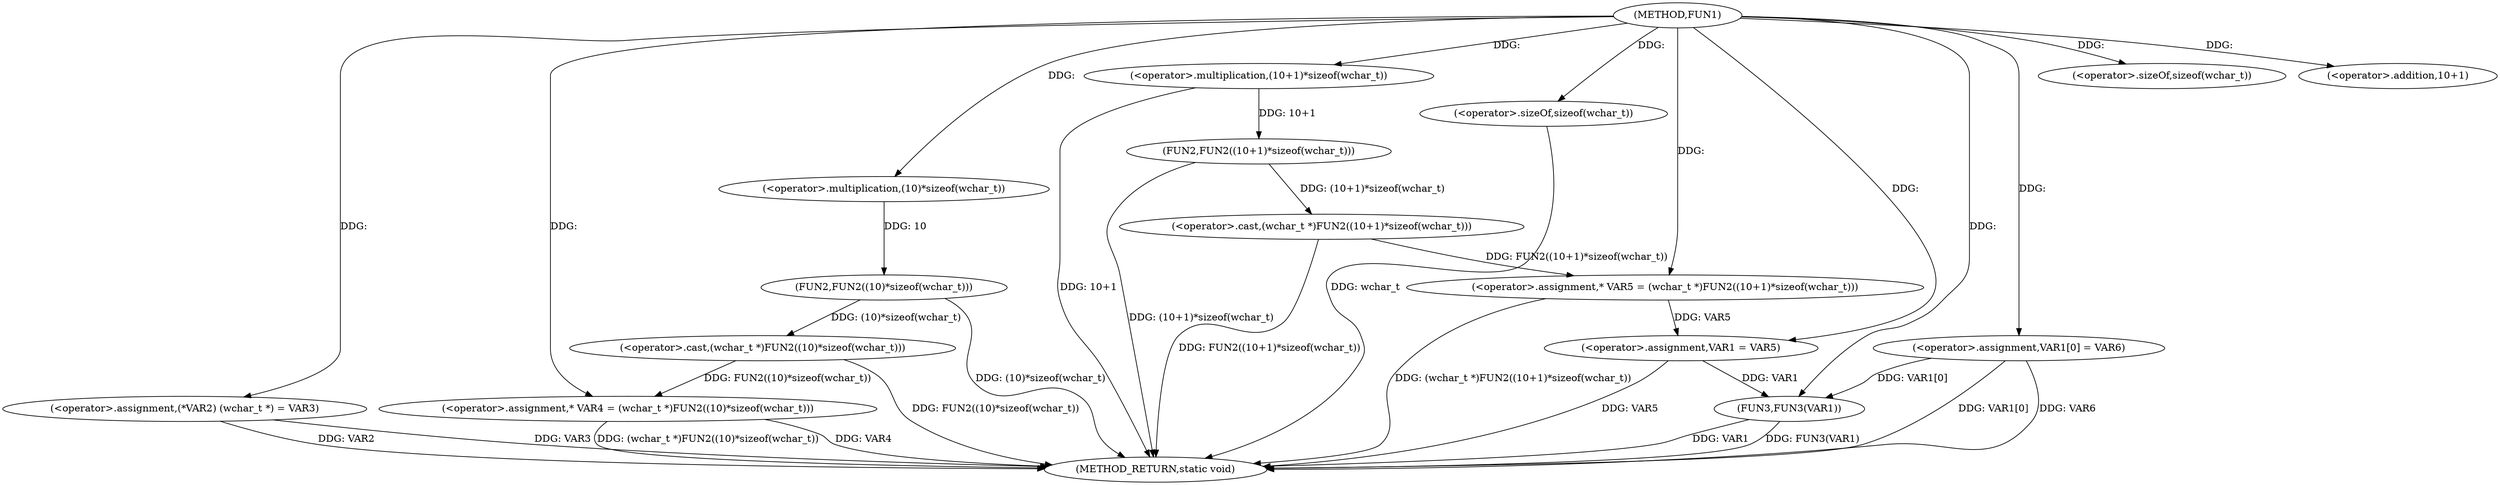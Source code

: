 digraph FUN1 {  
"1000100" [label = "(METHOD,FUN1)" ]
"1000139" [label = "(METHOD_RETURN,static void)" ]
"1000104" [label = "(<operator>.assignment,(*VAR2) (wchar_t *) = VAR3)" ]
"1000108" [label = "(<operator>.assignment,* VAR4 = (wchar_t *)FUN2((10)*sizeof(wchar_t)))" ]
"1000110" [label = "(<operator>.cast,(wchar_t *)FUN2((10)*sizeof(wchar_t)))" ]
"1000112" [label = "(FUN2,FUN2((10)*sizeof(wchar_t)))" ]
"1000113" [label = "(<operator>.multiplication,(10)*sizeof(wchar_t))" ]
"1000115" [label = "(<operator>.sizeOf,sizeof(wchar_t))" ]
"1000118" [label = "(<operator>.assignment,* VAR5 = (wchar_t *)FUN2((10+1)*sizeof(wchar_t)))" ]
"1000120" [label = "(<operator>.cast,(wchar_t *)FUN2((10+1)*sizeof(wchar_t)))" ]
"1000122" [label = "(FUN2,FUN2((10+1)*sizeof(wchar_t)))" ]
"1000123" [label = "(<operator>.multiplication,(10+1)*sizeof(wchar_t))" ]
"1000124" [label = "(<operator>.addition,10+1)" ]
"1000127" [label = "(<operator>.sizeOf,sizeof(wchar_t))" ]
"1000129" [label = "(<operator>.assignment,VAR1 = VAR5)" ]
"1000132" [label = "(<operator>.assignment,VAR1[0] = VAR6)" ]
"1000137" [label = "(FUN3,FUN3(VAR1))" ]
  "1000104" -> "1000139"  [ label = "DDG: VAR2"] 
  "1000122" -> "1000139"  [ label = "DDG: (10+1)*sizeof(wchar_t)"] 
  "1000132" -> "1000139"  [ label = "DDG: VAR1[0]"] 
  "1000110" -> "1000139"  [ label = "DDG: FUN2((10)*sizeof(wchar_t))"] 
  "1000112" -> "1000139"  [ label = "DDG: (10)*sizeof(wchar_t)"] 
  "1000108" -> "1000139"  [ label = "DDG: (wchar_t *)FUN2((10)*sizeof(wchar_t))"] 
  "1000118" -> "1000139"  [ label = "DDG: (wchar_t *)FUN2((10+1)*sizeof(wchar_t))"] 
  "1000132" -> "1000139"  [ label = "DDG: VAR6"] 
  "1000120" -> "1000139"  [ label = "DDG: FUN2((10+1)*sizeof(wchar_t))"] 
  "1000127" -> "1000139"  [ label = "DDG: wchar_t"] 
  "1000137" -> "1000139"  [ label = "DDG: VAR1"] 
  "1000137" -> "1000139"  [ label = "DDG: FUN3(VAR1)"] 
  "1000104" -> "1000139"  [ label = "DDG: VAR3"] 
  "1000108" -> "1000139"  [ label = "DDG: VAR4"] 
  "1000129" -> "1000139"  [ label = "DDG: VAR5"] 
  "1000123" -> "1000139"  [ label = "DDG: 10+1"] 
  "1000100" -> "1000104"  [ label = "DDG: "] 
  "1000110" -> "1000108"  [ label = "DDG: FUN2((10)*sizeof(wchar_t))"] 
  "1000100" -> "1000108"  [ label = "DDG: "] 
  "1000112" -> "1000110"  [ label = "DDG: (10)*sizeof(wchar_t)"] 
  "1000113" -> "1000112"  [ label = "DDG: 10"] 
  "1000100" -> "1000113"  [ label = "DDG: "] 
  "1000100" -> "1000115"  [ label = "DDG: "] 
  "1000120" -> "1000118"  [ label = "DDG: FUN2((10+1)*sizeof(wchar_t))"] 
  "1000100" -> "1000118"  [ label = "DDG: "] 
  "1000122" -> "1000120"  [ label = "DDG: (10+1)*sizeof(wchar_t)"] 
  "1000123" -> "1000122"  [ label = "DDG: 10+1"] 
  "1000100" -> "1000123"  [ label = "DDG: "] 
  "1000100" -> "1000124"  [ label = "DDG: "] 
  "1000100" -> "1000127"  [ label = "DDG: "] 
  "1000118" -> "1000129"  [ label = "DDG: VAR5"] 
  "1000100" -> "1000129"  [ label = "DDG: "] 
  "1000100" -> "1000132"  [ label = "DDG: "] 
  "1000129" -> "1000137"  [ label = "DDG: VAR1"] 
  "1000132" -> "1000137"  [ label = "DDG: VAR1[0]"] 
  "1000100" -> "1000137"  [ label = "DDG: "] 
}
